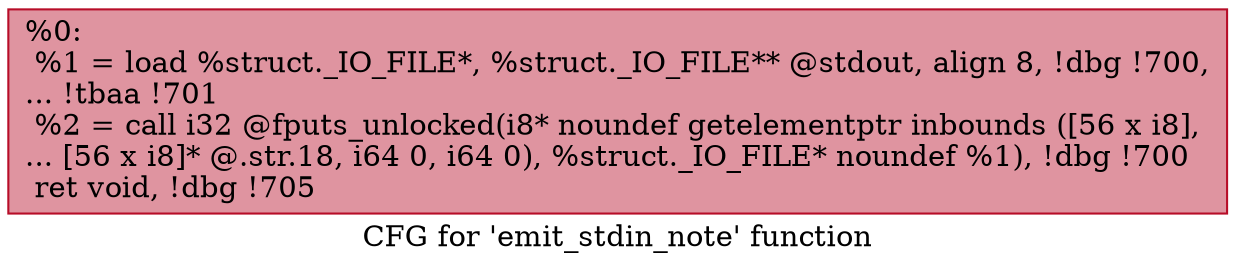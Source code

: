 digraph "CFG for 'emit_stdin_note' function" {
	label="CFG for 'emit_stdin_note' function";

	Node0x1831f20 [shape=record,color="#b70d28ff", style=filled, fillcolor="#b70d2870",label="{%0:\l  %1 = load %struct._IO_FILE*, %struct._IO_FILE** @stdout, align 8, !dbg !700,\l... !tbaa !701\l  %2 = call i32 @fputs_unlocked(i8* noundef getelementptr inbounds ([56 x i8],\l... [56 x i8]* @.str.18, i64 0, i64 0), %struct._IO_FILE* noundef %1), !dbg !700\l  ret void, !dbg !705\l}"];
}
